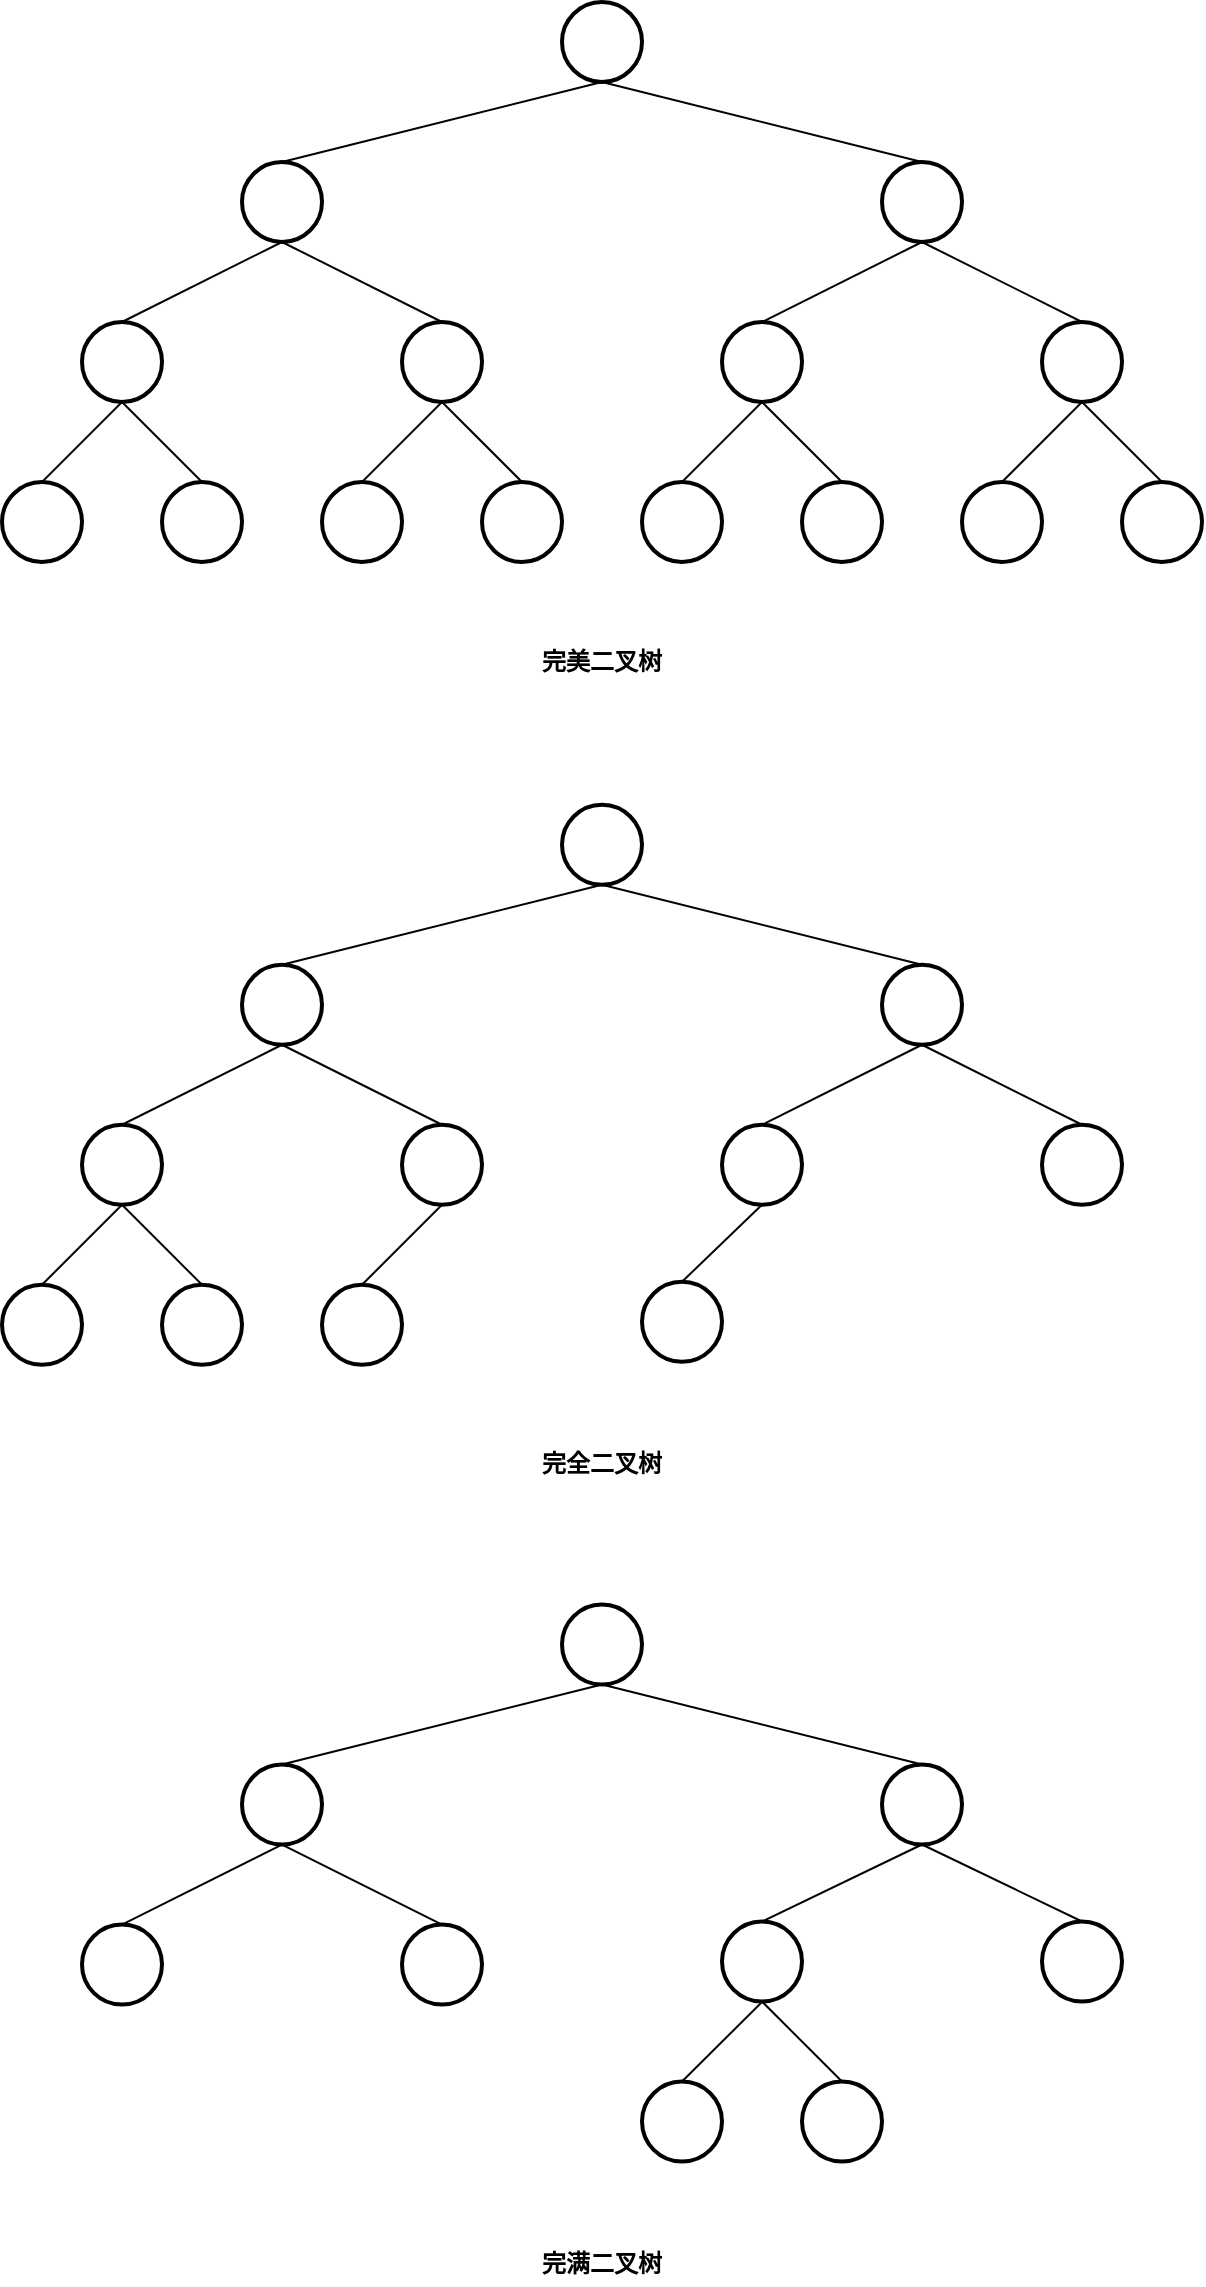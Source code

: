 <mxfile version="11.1.1" type="device"><diagram id="CBUNW1JNfoZGfiTs2ZZP" name="第 1 页"><mxGraphModel dx="1278" dy="962" grid="1" gridSize="10" guides="1" tooltips="1" connect="1" arrows="1" fold="1" page="1" pageScale="1" pageWidth="827" pageHeight="1169" math="0" shadow="0"><root><mxCell id="0"/><mxCell id="1" parent="0"/><mxCell id="ocNnHdHkZlMhIdRbukF3-19" style="edgeStyle=none;rounded=0;orthogonalLoop=1;jettySize=auto;html=1;exitX=0.5;exitY=1;exitDx=0;exitDy=0;entryX=0.5;entryY=0;entryDx=0;entryDy=0;endArrow=none;endFill=0;" edge="1" parent="1" source="0LyYwLv7M1c2HiBieGyb-1" target="ocNnHdHkZlMhIdRbukF3-12"><mxGeometry relative="1" as="geometry"/></mxCell><mxCell id="ocNnHdHkZlMhIdRbukF3-20" style="edgeStyle=none;rounded=0;orthogonalLoop=1;jettySize=auto;html=1;exitX=0.5;exitY=1;exitDx=0;exitDy=0;entryX=0.5;entryY=0;entryDx=0;entryDy=0;endArrow=none;endFill=0;" edge="1" parent="1" source="0LyYwLv7M1c2HiBieGyb-1" target="ocNnHdHkZlMhIdRbukF3-10"><mxGeometry relative="1" as="geometry"/></mxCell><mxCell id="0LyYwLv7M1c2HiBieGyb-1" value="" style="ellipse;whiteSpace=wrap;html=1;aspect=fixed;strokeWidth=2;" parent="1" vertex="1"><mxGeometry x="480" y="100" width="40" height="40" as="geometry"/></mxCell><mxCell id="ocNnHdHkZlMhIdRbukF3-17" style="edgeStyle=none;rounded=0;orthogonalLoop=1;jettySize=auto;html=1;exitX=0.5;exitY=1;exitDx=0;exitDy=0;entryX=0.5;entryY=0;entryDx=0;entryDy=0;endArrow=none;endFill=0;" edge="1" parent="1" source="0LyYwLv7M1c2HiBieGyb-5" target="ocNnHdHkZlMhIdRbukF3-8"><mxGeometry relative="1" as="geometry"/></mxCell><mxCell id="ocNnHdHkZlMhIdRbukF3-18" style="edgeStyle=none;rounded=0;orthogonalLoop=1;jettySize=auto;html=1;exitX=0.5;exitY=1;exitDx=0;exitDy=0;entryX=0.5;entryY=0;entryDx=0;entryDy=0;endArrow=none;endFill=0;" edge="1" parent="1" source="0LyYwLv7M1c2HiBieGyb-5" target="ocNnHdHkZlMhIdRbukF3-6"><mxGeometry relative="1" as="geometry"/></mxCell><mxCell id="0LyYwLv7M1c2HiBieGyb-5" value="" style="ellipse;whiteSpace=wrap;html=1;aspect=fixed;strokeWidth=2;" parent="1" vertex="1"><mxGeometry x="160" y="100" width="40" height="40" as="geometry"/></mxCell><mxCell id="0LyYwLv7M1c2HiBieGyb-6" value="" style="ellipse;whiteSpace=wrap;html=1;aspect=fixed;strokeWidth=2;" parent="1" vertex="1"><mxGeometry x="280" y="260" width="40" height="40" as="geometry"/></mxCell><mxCell id="0LyYwLv7M1c2HiBieGyb-7" value="" style="ellipse;whiteSpace=wrap;html=1;aspect=fixed;strokeWidth=2;" parent="1" vertex="1"><mxGeometry x="200" y="260" width="40" height="40" as="geometry"/></mxCell><mxCell id="0LyYwLv7M1c2HiBieGyb-8" value="" style="ellipse;whiteSpace=wrap;html=1;aspect=fixed;strokeWidth=2;" parent="1" vertex="1"><mxGeometry x="120" y="260" width="40" height="40" as="geometry"/></mxCell><mxCell id="0LyYwLv7M1c2HiBieGyb-9" value="" style="ellipse;whiteSpace=wrap;html=1;aspect=fixed;strokeWidth=2;" parent="1" vertex="1"><mxGeometry x="40" y="260" width="40" height="40" as="geometry"/></mxCell><mxCell id="ocNnHdHkZlMhIdRbukF3-1" value="" style="ellipse;whiteSpace=wrap;html=1;aspect=fixed;strokeWidth=2;" vertex="1" parent="1"><mxGeometry x="600" y="260" width="40" height="40" as="geometry"/></mxCell><mxCell id="ocNnHdHkZlMhIdRbukF3-2" value="" style="ellipse;whiteSpace=wrap;html=1;aspect=fixed;strokeWidth=2;" vertex="1" parent="1"><mxGeometry x="520" y="260" width="40" height="40" as="geometry"/></mxCell><mxCell id="ocNnHdHkZlMhIdRbukF3-3" value="" style="ellipse;whiteSpace=wrap;html=1;aspect=fixed;strokeWidth=2;" vertex="1" parent="1"><mxGeometry x="440" y="260" width="40" height="40" as="geometry"/></mxCell><mxCell id="ocNnHdHkZlMhIdRbukF3-4" value="" style="ellipse;whiteSpace=wrap;html=1;aspect=fixed;strokeWidth=2;" vertex="1" parent="1"><mxGeometry x="360" y="260" width="40" height="40" as="geometry"/></mxCell><mxCell id="ocNnHdHkZlMhIdRbukF3-25" style="edgeStyle=none;rounded=0;orthogonalLoop=1;jettySize=auto;html=1;exitX=0.5;exitY=1;exitDx=0;exitDy=0;entryX=0.5;entryY=0;entryDx=0;entryDy=0;endArrow=none;endFill=0;" edge="1" parent="1" source="ocNnHdHkZlMhIdRbukF3-6" target="0LyYwLv7M1c2HiBieGyb-7"><mxGeometry relative="1" as="geometry"/></mxCell><mxCell id="ocNnHdHkZlMhIdRbukF3-26" style="edgeStyle=none;rounded=0;orthogonalLoop=1;jettySize=auto;html=1;exitX=0.5;exitY=1;exitDx=0;exitDy=0;entryX=0.5;entryY=0;entryDx=0;entryDy=0;endArrow=none;endFill=0;" edge="1" parent="1" source="ocNnHdHkZlMhIdRbukF3-6" target="0LyYwLv7M1c2HiBieGyb-6"><mxGeometry relative="1" as="geometry"/></mxCell><mxCell id="ocNnHdHkZlMhIdRbukF3-6" value="" style="ellipse;whiteSpace=wrap;html=1;aspect=fixed;strokeWidth=2;" vertex="1" parent="1"><mxGeometry x="240" y="180" width="40" height="40" as="geometry"/></mxCell><mxCell id="ocNnHdHkZlMhIdRbukF3-27" style="edgeStyle=none;rounded=0;orthogonalLoop=1;jettySize=auto;html=1;exitX=0.5;exitY=1;exitDx=0;exitDy=0;entryX=0.5;entryY=0;entryDx=0;entryDy=0;endArrow=none;endFill=0;" edge="1" parent="1" source="ocNnHdHkZlMhIdRbukF3-8" target="0LyYwLv7M1c2HiBieGyb-9"><mxGeometry relative="1" as="geometry"/></mxCell><mxCell id="ocNnHdHkZlMhIdRbukF3-28" style="edgeStyle=none;rounded=0;orthogonalLoop=1;jettySize=auto;html=1;exitX=0.5;exitY=1;exitDx=0;exitDy=0;entryX=0.5;entryY=0;entryDx=0;entryDy=0;endArrow=none;endFill=0;" edge="1" parent="1" source="ocNnHdHkZlMhIdRbukF3-8" target="0LyYwLv7M1c2HiBieGyb-8"><mxGeometry relative="1" as="geometry"/></mxCell><mxCell id="ocNnHdHkZlMhIdRbukF3-8" value="" style="ellipse;whiteSpace=wrap;html=1;aspect=fixed;strokeWidth=2;" vertex="1" parent="1"><mxGeometry x="80" y="180" width="40" height="40" as="geometry"/></mxCell><mxCell id="ocNnHdHkZlMhIdRbukF3-21" style="edgeStyle=none;rounded=0;orthogonalLoop=1;jettySize=auto;html=1;exitX=0.5;exitY=1;exitDx=0;exitDy=0;entryX=0.5;entryY=0;entryDx=0;entryDy=0;endArrow=none;endFill=0;" edge="1" parent="1" source="ocNnHdHkZlMhIdRbukF3-10" target="ocNnHdHkZlMhIdRbukF3-2"><mxGeometry relative="1" as="geometry"/></mxCell><mxCell id="ocNnHdHkZlMhIdRbukF3-22" style="edgeStyle=none;rounded=0;orthogonalLoop=1;jettySize=auto;html=1;exitX=0.5;exitY=1;exitDx=0;exitDy=0;entryX=0.5;entryY=0;entryDx=0;entryDy=0;endArrow=none;endFill=0;" edge="1" parent="1" source="ocNnHdHkZlMhIdRbukF3-10" target="ocNnHdHkZlMhIdRbukF3-1"><mxGeometry relative="1" as="geometry"/></mxCell><mxCell id="ocNnHdHkZlMhIdRbukF3-10" value="" style="ellipse;whiteSpace=wrap;html=1;aspect=fixed;strokeWidth=2;" vertex="1" parent="1"><mxGeometry x="560" y="180" width="40" height="40" as="geometry"/></mxCell><mxCell id="ocNnHdHkZlMhIdRbukF3-23" style="edgeStyle=none;rounded=0;orthogonalLoop=1;jettySize=auto;html=1;exitX=0.5;exitY=1;exitDx=0;exitDy=0;entryX=0.5;entryY=0;entryDx=0;entryDy=0;endArrow=none;endFill=0;" edge="1" parent="1" source="ocNnHdHkZlMhIdRbukF3-12" target="ocNnHdHkZlMhIdRbukF3-4"><mxGeometry relative="1" as="geometry"/></mxCell><mxCell id="ocNnHdHkZlMhIdRbukF3-24" style="edgeStyle=none;rounded=0;orthogonalLoop=1;jettySize=auto;html=1;exitX=0.5;exitY=1;exitDx=0;exitDy=0;entryX=0.5;entryY=0;entryDx=0;entryDy=0;endArrow=none;endFill=0;" edge="1" parent="1" source="ocNnHdHkZlMhIdRbukF3-12" target="ocNnHdHkZlMhIdRbukF3-3"><mxGeometry relative="1" as="geometry"/></mxCell><mxCell id="ocNnHdHkZlMhIdRbukF3-12" value="" style="ellipse;whiteSpace=wrap;html=1;aspect=fixed;strokeWidth=2;" vertex="1" parent="1"><mxGeometry x="400" y="180" width="40" height="40" as="geometry"/></mxCell><mxCell id="ocNnHdHkZlMhIdRbukF3-15" style="rounded=0;orthogonalLoop=1;jettySize=auto;html=1;exitX=0.5;exitY=1;exitDx=0;exitDy=0;entryX=0.5;entryY=0;entryDx=0;entryDy=0;endArrow=none;endFill=0;" edge="1" parent="1" source="ocNnHdHkZlMhIdRbukF3-13" target="0LyYwLv7M1c2HiBieGyb-5"><mxGeometry relative="1" as="geometry"/></mxCell><mxCell id="ocNnHdHkZlMhIdRbukF3-16" style="edgeStyle=none;rounded=0;orthogonalLoop=1;jettySize=auto;html=1;exitX=0.5;exitY=1;exitDx=0;exitDy=0;entryX=0.5;entryY=0;entryDx=0;entryDy=0;endArrow=none;endFill=0;" edge="1" parent="1" source="ocNnHdHkZlMhIdRbukF3-13" target="0LyYwLv7M1c2HiBieGyb-1"><mxGeometry relative="1" as="geometry"/></mxCell><mxCell id="ocNnHdHkZlMhIdRbukF3-13" value="" style="ellipse;whiteSpace=wrap;html=1;aspect=fixed;strokeWidth=2;" vertex="1" parent="1"><mxGeometry x="320" y="20" width="40" height="40" as="geometry"/></mxCell><mxCell id="ocNnHdHkZlMhIdRbukF3-29" value="完美二叉树" style="text;html=1;strokeColor=none;fillColor=none;align=center;verticalAlign=middle;whiteSpace=wrap;rounded=0;fontStyle=1" vertex="1" parent="1"><mxGeometry x="305" y="340" width="70" height="20" as="geometry"/></mxCell><mxCell id="ocNnHdHkZlMhIdRbukF3-30" style="edgeStyle=none;rounded=0;orthogonalLoop=1;jettySize=auto;html=1;exitX=0.5;exitY=1;exitDx=0;exitDy=0;entryX=0.5;entryY=0;entryDx=0;entryDy=0;endArrow=none;endFill=0;" edge="1" source="ocNnHdHkZlMhIdRbukF3-32" target="ocNnHdHkZlMhIdRbukF3-55" parent="1"><mxGeometry relative="1" as="geometry"/></mxCell><mxCell id="ocNnHdHkZlMhIdRbukF3-31" style="edgeStyle=none;rounded=0;orthogonalLoop=1;jettySize=auto;html=1;exitX=0.5;exitY=1;exitDx=0;exitDy=0;entryX=0.5;entryY=0;entryDx=0;entryDy=0;endArrow=none;endFill=0;" edge="1" source="ocNnHdHkZlMhIdRbukF3-32" target="ocNnHdHkZlMhIdRbukF3-52" parent="1"><mxGeometry relative="1" as="geometry"/></mxCell><mxCell id="ocNnHdHkZlMhIdRbukF3-32" value="" style="ellipse;whiteSpace=wrap;html=1;aspect=fixed;strokeWidth=2;" vertex="1" parent="1"><mxGeometry x="480" y="501.379" width="40" height="40" as="geometry"/></mxCell><mxCell id="ocNnHdHkZlMhIdRbukF3-33" style="edgeStyle=none;rounded=0;orthogonalLoop=1;jettySize=auto;html=1;exitX=0.5;exitY=1;exitDx=0;exitDy=0;entryX=0.5;entryY=0;entryDx=0;entryDy=0;endArrow=none;endFill=0;" edge="1" source="ocNnHdHkZlMhIdRbukF3-35" target="ocNnHdHkZlMhIdRbukF3-49" parent="1"><mxGeometry relative="1" as="geometry"/></mxCell><mxCell id="ocNnHdHkZlMhIdRbukF3-34" style="edgeStyle=none;rounded=0;orthogonalLoop=1;jettySize=auto;html=1;exitX=0.5;exitY=1;exitDx=0;exitDy=0;entryX=0.5;entryY=0;entryDx=0;entryDy=0;endArrow=none;endFill=0;" edge="1" source="ocNnHdHkZlMhIdRbukF3-35" target="ocNnHdHkZlMhIdRbukF3-46" parent="1"><mxGeometry relative="1" as="geometry"/></mxCell><mxCell id="ocNnHdHkZlMhIdRbukF3-35" value="" style="ellipse;whiteSpace=wrap;html=1;aspect=fixed;strokeWidth=2;" vertex="1" parent="1"><mxGeometry x="160" y="501.379" width="40" height="40" as="geometry"/></mxCell><mxCell id="ocNnHdHkZlMhIdRbukF3-37" value="" style="ellipse;whiteSpace=wrap;html=1;aspect=fixed;strokeWidth=2;" vertex="1" parent="1"><mxGeometry x="200" y="661.379" width="40" height="40" as="geometry"/></mxCell><mxCell id="ocNnHdHkZlMhIdRbukF3-38" value="" style="ellipse;whiteSpace=wrap;html=1;aspect=fixed;strokeWidth=2;" vertex="1" parent="1"><mxGeometry x="120" y="661.379" width="40" height="40" as="geometry"/></mxCell><mxCell id="ocNnHdHkZlMhIdRbukF3-39" value="" style="ellipse;whiteSpace=wrap;html=1;aspect=fixed;strokeWidth=2;" vertex="1" parent="1"><mxGeometry x="40" y="661.379" width="40" height="40" as="geometry"/></mxCell><mxCell id="ocNnHdHkZlMhIdRbukF3-44" style="edgeStyle=none;rounded=0;orthogonalLoop=1;jettySize=auto;html=1;exitX=0.5;exitY=1;exitDx=0;exitDy=0;entryX=0.5;entryY=0;entryDx=0;entryDy=0;endArrow=none;endFill=0;" edge="1" source="ocNnHdHkZlMhIdRbukF3-46" target="ocNnHdHkZlMhIdRbukF3-37" parent="1"><mxGeometry relative="1" as="geometry"/></mxCell><mxCell id="ocNnHdHkZlMhIdRbukF3-46" value="" style="ellipse;whiteSpace=wrap;html=1;aspect=fixed;strokeWidth=2;" vertex="1" parent="1"><mxGeometry x="240" y="581.379" width="40" height="40" as="geometry"/></mxCell><mxCell id="ocNnHdHkZlMhIdRbukF3-47" style="edgeStyle=none;rounded=0;orthogonalLoop=1;jettySize=auto;html=1;exitX=0.5;exitY=1;exitDx=0;exitDy=0;entryX=0.5;entryY=0;entryDx=0;entryDy=0;endArrow=none;endFill=0;" edge="1" source="ocNnHdHkZlMhIdRbukF3-49" target="ocNnHdHkZlMhIdRbukF3-39" parent="1"><mxGeometry relative="1" as="geometry"/></mxCell><mxCell id="ocNnHdHkZlMhIdRbukF3-48" style="edgeStyle=none;rounded=0;orthogonalLoop=1;jettySize=auto;html=1;exitX=0.5;exitY=1;exitDx=0;exitDy=0;entryX=0.5;entryY=0;entryDx=0;entryDy=0;endArrow=none;endFill=0;" edge="1" source="ocNnHdHkZlMhIdRbukF3-49" target="ocNnHdHkZlMhIdRbukF3-38" parent="1"><mxGeometry relative="1" as="geometry"/></mxCell><mxCell id="ocNnHdHkZlMhIdRbukF3-49" value="" style="ellipse;whiteSpace=wrap;html=1;aspect=fixed;strokeWidth=2;" vertex="1" parent="1"><mxGeometry x="80" y="581.379" width="40" height="40" as="geometry"/></mxCell><mxCell id="ocNnHdHkZlMhIdRbukF3-52" value="" style="ellipse;whiteSpace=wrap;html=1;aspect=fixed;strokeWidth=2;" vertex="1" parent="1"><mxGeometry x="560" y="581.379" width="40" height="40" as="geometry"/></mxCell><mxCell id="ocNnHdHkZlMhIdRbukF3-65" style="edgeStyle=none;rounded=0;orthogonalLoop=1;jettySize=auto;html=1;exitX=0.5;exitY=1;exitDx=0;exitDy=0;entryX=0.5;entryY=0;entryDx=0;entryDy=0;endArrow=none;endFill=0;" edge="1" parent="1" source="ocNnHdHkZlMhIdRbukF3-55" target="ocNnHdHkZlMhIdRbukF3-63"><mxGeometry relative="1" as="geometry"/></mxCell><mxCell id="ocNnHdHkZlMhIdRbukF3-55" value="" style="ellipse;whiteSpace=wrap;html=1;aspect=fixed;strokeWidth=2;" vertex="1" parent="1"><mxGeometry x="400" y="581.379" width="40" height="40" as="geometry"/></mxCell><mxCell id="ocNnHdHkZlMhIdRbukF3-56" style="rounded=0;orthogonalLoop=1;jettySize=auto;html=1;exitX=0.5;exitY=1;exitDx=0;exitDy=0;entryX=0.5;entryY=0;entryDx=0;entryDy=0;endArrow=none;endFill=0;" edge="1" source="ocNnHdHkZlMhIdRbukF3-58" target="ocNnHdHkZlMhIdRbukF3-35" parent="1"><mxGeometry relative="1" as="geometry"/></mxCell><mxCell id="ocNnHdHkZlMhIdRbukF3-57" style="edgeStyle=none;rounded=0;orthogonalLoop=1;jettySize=auto;html=1;exitX=0.5;exitY=1;exitDx=0;exitDy=0;entryX=0.5;entryY=0;entryDx=0;entryDy=0;endArrow=none;endFill=0;" edge="1" source="ocNnHdHkZlMhIdRbukF3-58" target="ocNnHdHkZlMhIdRbukF3-32" parent="1"><mxGeometry relative="1" as="geometry"/></mxCell><mxCell id="ocNnHdHkZlMhIdRbukF3-58" value="" style="ellipse;whiteSpace=wrap;html=1;aspect=fixed;strokeWidth=2;" vertex="1" parent="1"><mxGeometry x="320" y="421.379" width="40" height="40" as="geometry"/></mxCell><mxCell id="ocNnHdHkZlMhIdRbukF3-59" value="完全二叉树" style="text;html=1;strokeColor=none;fillColor=none;align=center;verticalAlign=middle;whiteSpace=wrap;rounded=0;fontStyle=1" vertex="1" parent="1"><mxGeometry x="305" y="741.379" width="70" height="20" as="geometry"/></mxCell><mxCell id="ocNnHdHkZlMhIdRbukF3-63" value="" style="ellipse;whiteSpace=wrap;html=1;aspect=fixed;strokeWidth=2;" vertex="1" parent="1"><mxGeometry x="360" y="659.879" width="40" height="40" as="geometry"/></mxCell><mxCell id="ocNnHdHkZlMhIdRbukF3-66" style="edgeStyle=none;rounded=0;orthogonalLoop=1;jettySize=auto;html=1;exitX=0.5;exitY=1;exitDx=0;exitDy=0;entryX=0.5;entryY=0;entryDx=0;entryDy=0;endArrow=none;endFill=0;" edge="1" source="ocNnHdHkZlMhIdRbukF3-68" target="ocNnHdHkZlMhIdRbukF3-82" parent="1"><mxGeometry relative="1" as="geometry"/></mxCell><mxCell id="ocNnHdHkZlMhIdRbukF3-67" style="edgeStyle=none;rounded=0;orthogonalLoop=1;jettySize=auto;html=1;exitX=0.5;exitY=1;exitDx=0;exitDy=0;entryX=0.5;entryY=0;entryDx=0;entryDy=0;endArrow=none;endFill=0;" edge="1" source="ocNnHdHkZlMhIdRbukF3-68" target="ocNnHdHkZlMhIdRbukF3-80" parent="1"><mxGeometry relative="1" as="geometry"/></mxCell><mxCell id="ocNnHdHkZlMhIdRbukF3-68" value="" style="ellipse;whiteSpace=wrap;html=1;aspect=fixed;strokeWidth=2;" vertex="1" parent="1"><mxGeometry x="480" y="901.259" width="40" height="40" as="geometry"/></mxCell><mxCell id="ocNnHdHkZlMhIdRbukF3-69" style="edgeStyle=none;rounded=0;orthogonalLoop=1;jettySize=auto;html=1;exitX=0.5;exitY=1;exitDx=0;exitDy=0;entryX=0.5;entryY=0;entryDx=0;entryDy=0;endArrow=none;endFill=0;" edge="1" source="ocNnHdHkZlMhIdRbukF3-71" target="ocNnHdHkZlMhIdRbukF3-79" parent="1"><mxGeometry relative="1" as="geometry"/></mxCell><mxCell id="ocNnHdHkZlMhIdRbukF3-70" style="edgeStyle=none;rounded=0;orthogonalLoop=1;jettySize=auto;html=1;exitX=0.5;exitY=1;exitDx=0;exitDy=0;entryX=0.5;entryY=0;entryDx=0;entryDy=0;endArrow=none;endFill=0;" edge="1" source="ocNnHdHkZlMhIdRbukF3-71" target="ocNnHdHkZlMhIdRbukF3-76" parent="1"><mxGeometry relative="1" as="geometry"/></mxCell><mxCell id="ocNnHdHkZlMhIdRbukF3-71" value="" style="ellipse;whiteSpace=wrap;html=1;aspect=fixed;strokeWidth=2;" vertex="1" parent="1"><mxGeometry x="160" y="901.259" width="40" height="40" as="geometry"/></mxCell><mxCell id="ocNnHdHkZlMhIdRbukF3-73" value="" style="ellipse;whiteSpace=wrap;html=1;aspect=fixed;strokeWidth=2;" vertex="1" parent="1"><mxGeometry x="440" y="1059.759" width="40" height="40" as="geometry"/></mxCell><mxCell id="ocNnHdHkZlMhIdRbukF3-88" style="edgeStyle=none;rounded=0;orthogonalLoop=1;jettySize=auto;html=1;exitX=0.5;exitY=0;exitDx=0;exitDy=0;endArrow=none;endFill=0;" edge="1" parent="1" source="ocNnHdHkZlMhIdRbukF3-74"><mxGeometry relative="1" as="geometry"><mxPoint x="420" y="1020" as="targetPoint"/></mxGeometry></mxCell><mxCell id="ocNnHdHkZlMhIdRbukF3-74" value="" style="ellipse;whiteSpace=wrap;html=1;aspect=fixed;strokeWidth=2;" vertex="1" parent="1"><mxGeometry x="360" y="1059.759" width="40" height="40" as="geometry"/></mxCell><mxCell id="ocNnHdHkZlMhIdRbukF3-76" value="" style="ellipse;whiteSpace=wrap;html=1;aspect=fixed;strokeWidth=2;" vertex="1" parent="1"><mxGeometry x="240" y="981.259" width="40" height="40" as="geometry"/></mxCell><mxCell id="ocNnHdHkZlMhIdRbukF3-78" style="edgeStyle=none;rounded=0;orthogonalLoop=1;jettySize=auto;html=1;exitX=0.5;exitY=1;exitDx=0;exitDy=0;entryX=0.5;entryY=0;entryDx=0;entryDy=0;endArrow=none;endFill=0;" edge="1" target="ocNnHdHkZlMhIdRbukF3-73" parent="1"><mxGeometry relative="1" as="geometry"><mxPoint x="420" y="1019.759" as="sourcePoint"/></mxGeometry></mxCell><mxCell id="ocNnHdHkZlMhIdRbukF3-79" value="" style="ellipse;whiteSpace=wrap;html=1;aspect=fixed;strokeWidth=2;" vertex="1" parent="1"><mxGeometry x="80" y="981.259" width="40" height="40" as="geometry"/></mxCell><mxCell id="ocNnHdHkZlMhIdRbukF3-80" value="" style="ellipse;whiteSpace=wrap;html=1;aspect=fixed;strokeWidth=2;" vertex="1" parent="1"><mxGeometry x="560" y="979.759" width="40" height="40" as="geometry"/></mxCell><mxCell id="ocNnHdHkZlMhIdRbukF3-82" value="" style="ellipse;whiteSpace=wrap;html=1;aspect=fixed;strokeWidth=2;" vertex="1" parent="1"><mxGeometry x="400" y="979.759" width="40" height="40" as="geometry"/></mxCell><mxCell id="ocNnHdHkZlMhIdRbukF3-83" style="rounded=0;orthogonalLoop=1;jettySize=auto;html=1;exitX=0.5;exitY=1;exitDx=0;exitDy=0;entryX=0.5;entryY=0;entryDx=0;entryDy=0;endArrow=none;endFill=0;" edge="1" source="ocNnHdHkZlMhIdRbukF3-85" target="ocNnHdHkZlMhIdRbukF3-71" parent="1"><mxGeometry relative="1" as="geometry"/></mxCell><mxCell id="ocNnHdHkZlMhIdRbukF3-84" style="edgeStyle=none;rounded=0;orthogonalLoop=1;jettySize=auto;html=1;exitX=0.5;exitY=1;exitDx=0;exitDy=0;entryX=0.5;entryY=0;entryDx=0;entryDy=0;endArrow=none;endFill=0;" edge="1" source="ocNnHdHkZlMhIdRbukF3-85" target="ocNnHdHkZlMhIdRbukF3-68" parent="1"><mxGeometry relative="1" as="geometry"/></mxCell><mxCell id="ocNnHdHkZlMhIdRbukF3-85" value="" style="ellipse;whiteSpace=wrap;html=1;aspect=fixed;strokeWidth=2;" vertex="1" parent="1"><mxGeometry x="320" y="821.259" width="40" height="40" as="geometry"/></mxCell><mxCell id="ocNnHdHkZlMhIdRbukF3-86" value="完满二叉树" style="text;html=1;strokeColor=none;fillColor=none;align=center;verticalAlign=middle;whiteSpace=wrap;rounded=0;fontStyle=1" vertex="1" parent="1"><mxGeometry x="305" y="1141.259" width="70" height="20" as="geometry"/></mxCell></root></mxGraphModel></diagram></mxfile>